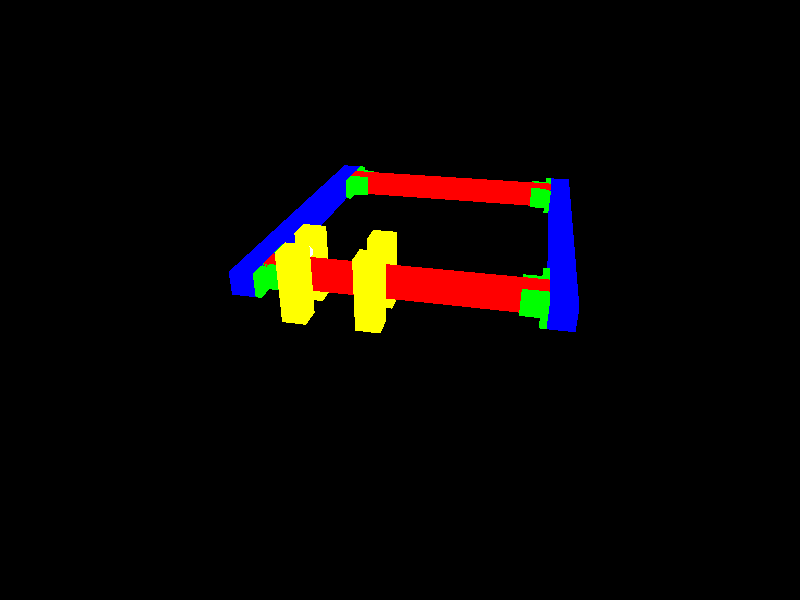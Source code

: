 camera {
 location <450,500,-900>
 look_at <250,0,0>
}

global_settings {
 ambient_light 0
}

light_source {
 <-50,400,-50>, 0.2
}

light_source {
 <-50,400,-250>, 0.2
}
light_source {
 <500,400,-50>, 0.2
}
light_source {
 <500,400,-250>, 0.2
}

#declare w = 45;

#declare winkel =
merge {
 box {
  <0,0,-w/2>,<w/4,w,w/2>
 }
 box {
  <0,0,-w/2>,<w,w/4,w/2>
 }
 texture {
  pigment {
   color <0,255,0>
  }
 }
}

#declare xlaenge = 500;

#declare xdistance = 500;

#declare winkelcount = 0;

#declare xfuehrung =
box {
 <0,0,0>, <xlaenge,w,w>
 texture {
  pigment{
   color <255,0,0>
  }
 }
}
#declare xverbindung = box{
 <0,0,-w>, <w,w,xdistance + 3 * w>
 texture {
  pigment {
   color <0,0,255>
  }
 }
}


object {
 xfuehrung
}
object {
 xfuehrung
 translate <0,0,w + xdistance>
}

object {
 xverbindung
 translate <-w,0,0>
}

object {
 xverbindung
 translate <xlaenge,0,0>
}

// Schlitten der X-Achse

#declare schlittensenkrecht = box {
 <0,-w,-w>,<w,w,0>
}

#declare bbouter = 11;
#declare bbwidth = 7;
#declare bbinner = 4;

#declare bb = difference {
 cylinder {
  <0,0,0>,<0,0,bbwidth>,bbouter
 }
 cylinder {
  <0,0,-1>,<0,0,bbwidth + 1>,bbinner
 }
 texture {
  pigment {
   color <255,255,255>
  }
 }
}

#declare schlitten =
union {
 union {
  box {
   <0,-w,-w>,<w,2*w,0>
  }
  box {
   <0,-w,w>,<w,2*w,2*w>
  }
  box {
   <3*w,-w,-w>,<4*w,2*w,0>
  }
  box {
   <3*w,-w,w>,<4*w,2*w,2*w>
  }
  texture {
   pigment {
    color <255,255,0>
   }
  }
 }
 union {
  object {
   bb
   translate <w/2, w + bbouter, w - bbwidth>
  }
 }
}

object {
 schlitten
 translate <w,0,0>
}

// Verbindung x-Achse links
object {
 winkel
 #declare winkelcount = winkelcount + 1;
 rotate <-90,0,0>
 translate <0,w/2,0>
}


object {
 winkel
 #declare winkelcount = winkelcount + 1;
 rotate <90,0,0>
 translate <0,w/2,w>
}

object {
 winkel
 #declare winkelcount = winkelcount + 1;
 rotate <-90,0,0>
 translate <0,w/2,xdistance + w>
}


object {
 winkel
 #declare winkelcount = winkelcount + 1;
 rotate <90,0,0>
 translate <0,w/2,xdistance + 2*w>
}

// Verbindung x-Achse rechts

object {
 winkel
 #declare winkelcount = winkelcount + 1;
 rotate <-90,0,180>
 translate <xlaenge,w/2,0>
}


object {
 winkel
 #declare winkelcount = winkelcount + 1;
 rotate <90,0,180>
 translate <xlaenge,w/2,w>
}

object {
 winkel
 #declare winkelcount = winkelcount + 1;
 rotate <-90,0,180>
 translate <xlaenge,w/2,xdistance + w>
}


object {
 winkel
 #declare winkelcount = winkelcount + 1;
 rotate <90,0,180>
 translate <xlaenge,w/2,xdistance + 2*w>
}

// Rest


object {
 winkel
 #declare winkelcount = winkelcount + 1;
 rotate <-90,0,0>
 translate <0,w/2,0>
}


object {
 winkel
 #declare winkelcount = winkelcount + 1;
 rotate <-90,0,0>
 translate <0,w/2,0>
}


object {
 winkel
 #declare winkelcount = winkelcount + 1;
 rotate <-90,0,0>
 translate <0,w/2,0>
}


object {
 winkel
 #declare winkelcount = winkelcount + 1;
 rotate <-90,0,0>
 translate <0,w/2,0>
}


object {
 winkel
 #declare winkelcount = winkelcount + 1;
 rotate <-90,0,0>
 translate <0,w/2,0>
}


object {
 winkel
 #declare winkelcount = winkelcount + 1;
 rotate <-90,0,0>
 translate <0,w/2,0>
}


object {
 winkel
 #declare winkelcount = winkelcount + 1;
 rotate <-90,0,0>
 translate <0,w/2,0>
}


object {
 winkel
 #declare winkelcount = winkelcount + 1;
 rotate <-90,0,0>
 translate <0,w/2,0>
}


object {
 winkel
 #declare winkelcount = winkelcount + 1;
 rotate <-90,0,0>
 translate <0,w/2,0>
}




